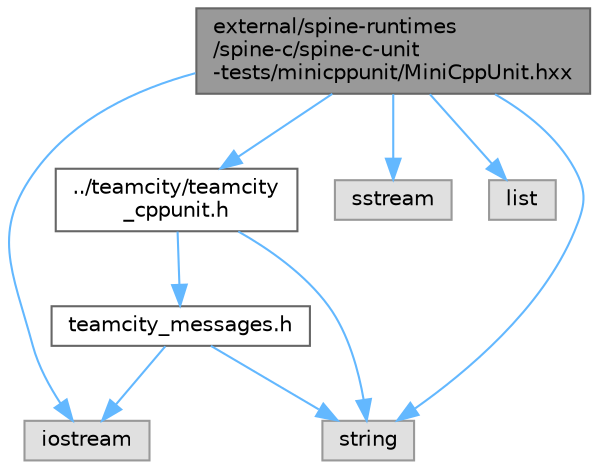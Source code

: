 digraph "external/spine-runtimes/spine-c/spine-c-unit-tests/minicppunit/MiniCppUnit.hxx"
{
 // LATEX_PDF_SIZE
  bgcolor="transparent";
  edge [fontname=Helvetica,fontsize=10,labelfontname=Helvetica,labelfontsize=10];
  node [fontname=Helvetica,fontsize=10,shape=box,height=0.2,width=0.4];
  Node1 [id="Node000001",label="external/spine-runtimes\l/spine-c/spine-c-unit\l-tests/minicppunit/MiniCppUnit.hxx",height=0.2,width=0.4,color="gray40", fillcolor="grey60", style="filled", fontcolor="black",tooltip=" "];
  Node1 -> Node2 [id="edge10_Node000001_Node000002",color="steelblue1",style="solid",tooltip=" "];
  Node2 [id="Node000002",label="iostream",height=0.2,width=0.4,color="grey60", fillcolor="#E0E0E0", style="filled",tooltip=" "];
  Node1 -> Node3 [id="edge11_Node000001_Node000003",color="steelblue1",style="solid",tooltip=" "];
  Node3 [id="Node000003",label="string",height=0.2,width=0.4,color="grey60", fillcolor="#E0E0E0", style="filled",tooltip=" "];
  Node1 -> Node4 [id="edge12_Node000001_Node000004",color="steelblue1",style="solid",tooltip=" "];
  Node4 [id="Node000004",label="sstream",height=0.2,width=0.4,color="grey60", fillcolor="#E0E0E0", style="filled",tooltip=" "];
  Node1 -> Node5 [id="edge13_Node000001_Node000005",color="steelblue1",style="solid",tooltip=" "];
  Node5 [id="Node000005",label="list",height=0.2,width=0.4,color="grey60", fillcolor="#E0E0E0", style="filled",tooltip=" "];
  Node1 -> Node6 [id="edge14_Node000001_Node000006",color="steelblue1",style="solid",tooltip=" "];
  Node6 [id="Node000006",label="../teamcity/teamcity\l_cppunit.h",height=0.2,width=0.4,color="grey40", fillcolor="white", style="filled",URL="$teamcity__cppunit_8h.html",tooltip=" "];
  Node6 -> Node3 [id="edge15_Node000006_Node000003",color="steelblue1",style="solid",tooltip=" "];
  Node6 -> Node7 [id="edge16_Node000006_Node000007",color="steelblue1",style="solid",tooltip=" "];
  Node7 [id="Node000007",label="teamcity_messages.h",height=0.2,width=0.4,color="grey40", fillcolor="white", style="filled",URL="$teamcity__messages_8h.html",tooltip=" "];
  Node7 -> Node3 [id="edge17_Node000007_Node000003",color="steelblue1",style="solid",tooltip=" "];
  Node7 -> Node2 [id="edge18_Node000007_Node000002",color="steelblue1",style="solid",tooltip=" "];
}
